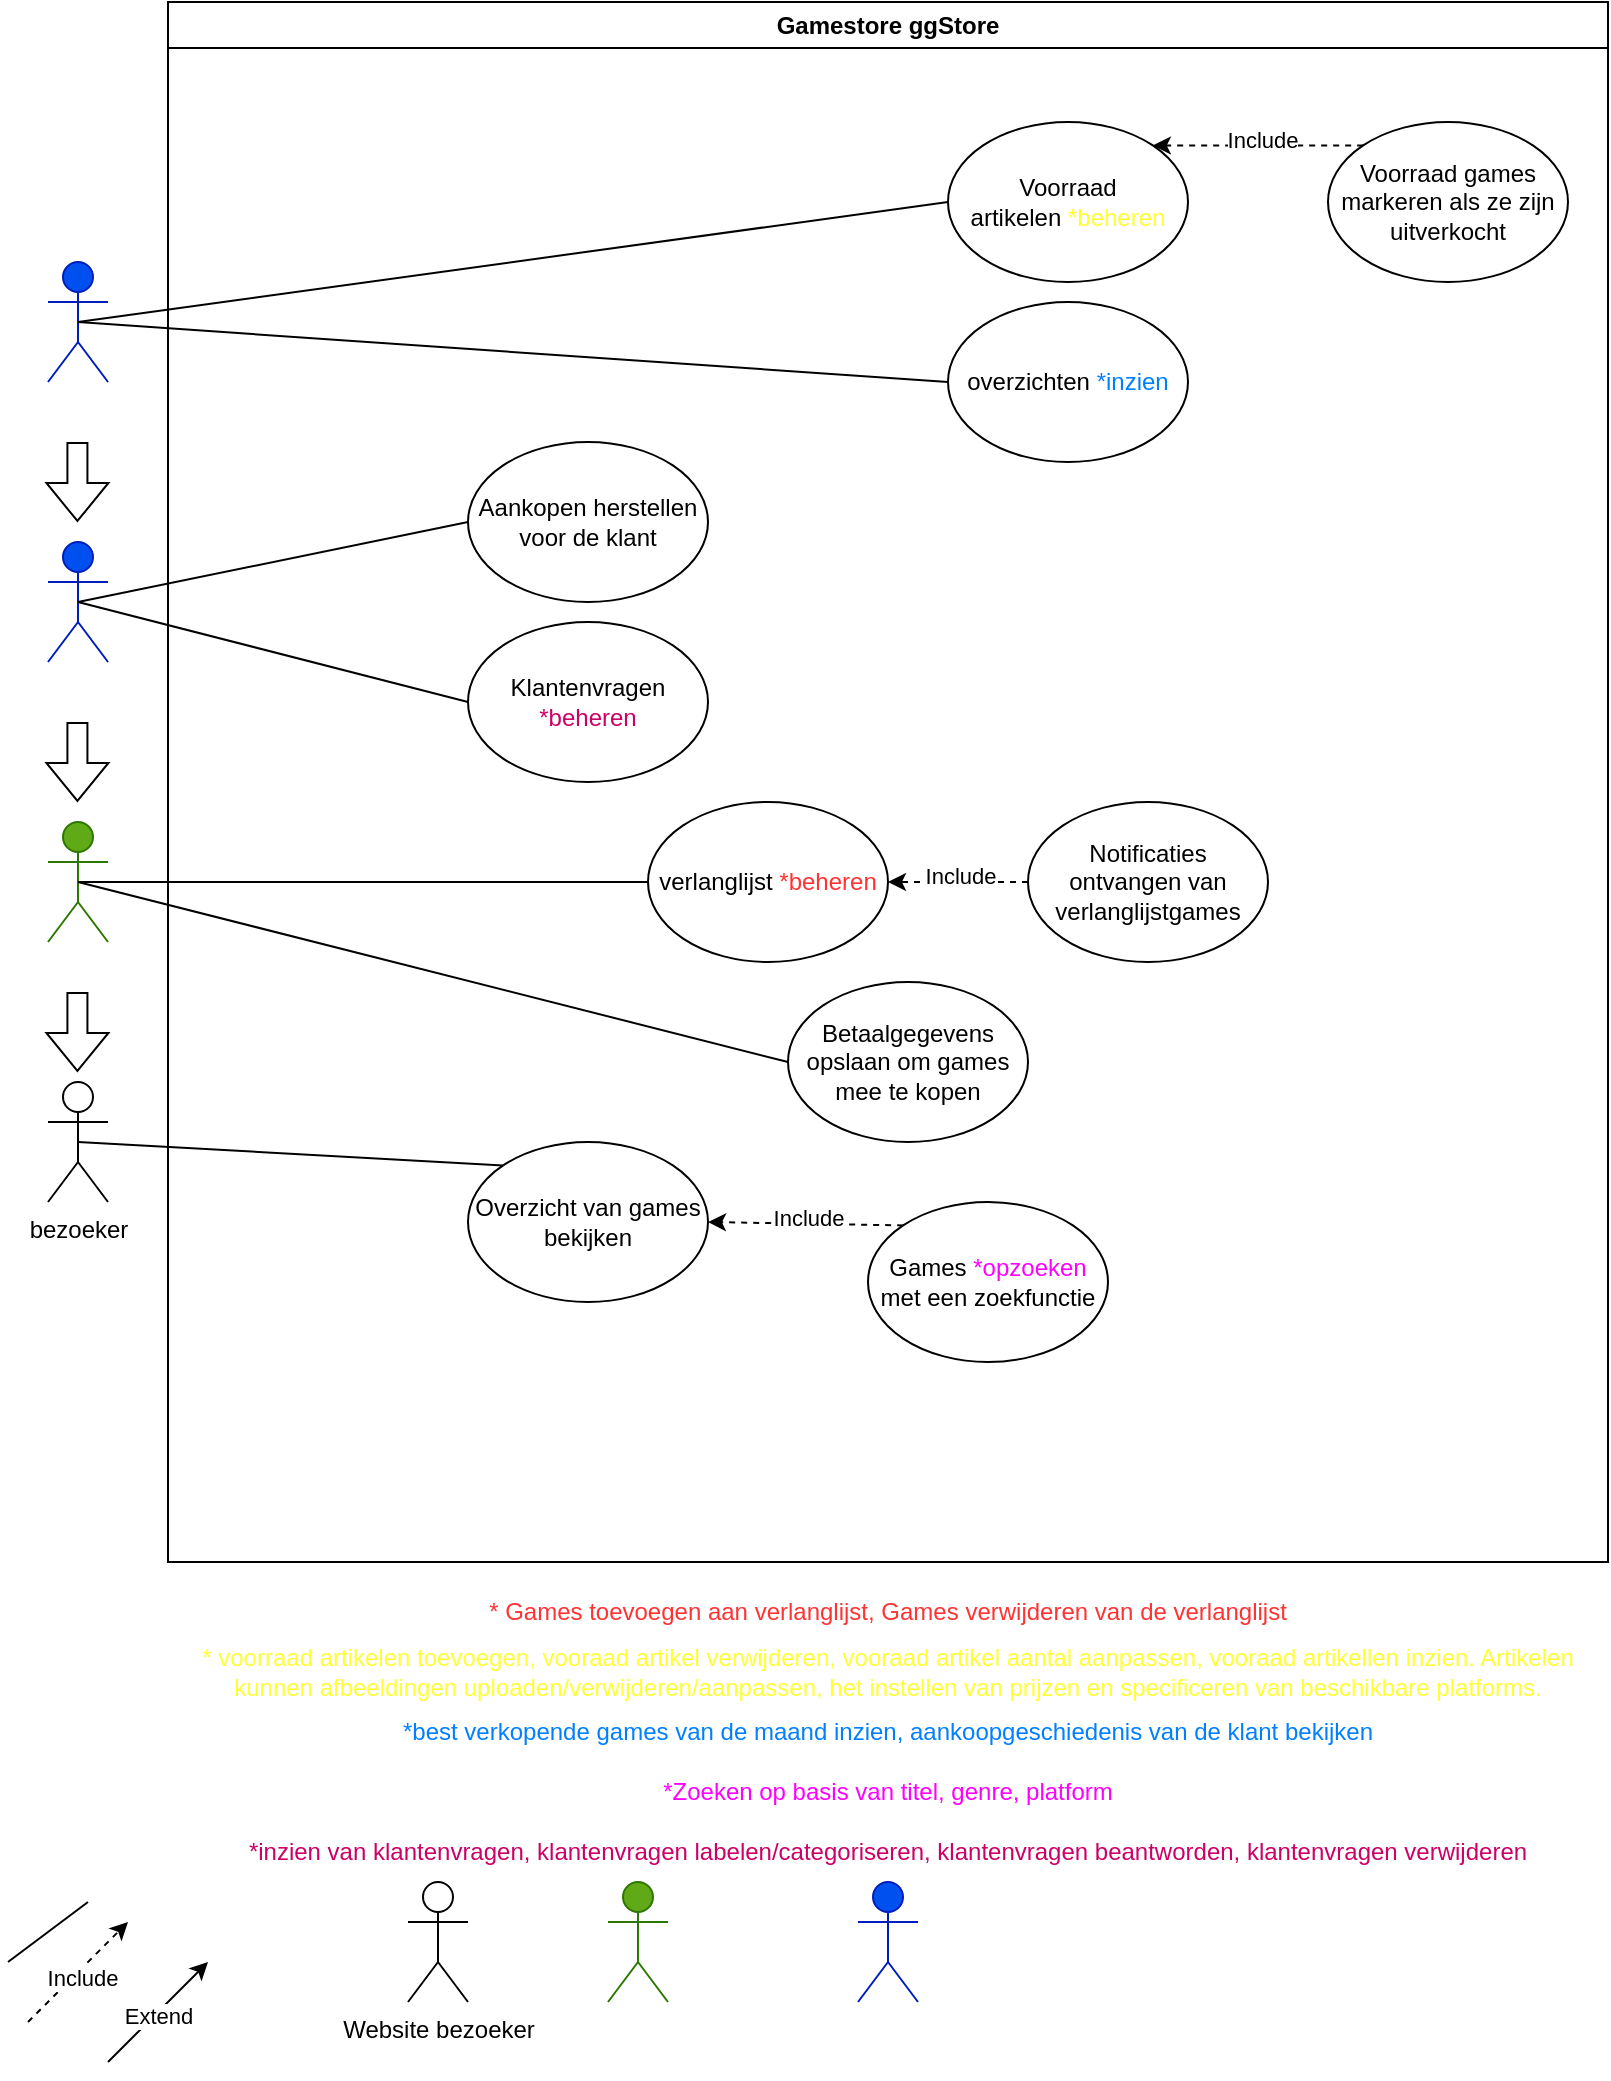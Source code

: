 <mxfile version="22.1.2" type="device">
  <diagram name="Pagina-1" id="WJ7X0gV58vLUoKu8gMYf">
    <mxGraphModel dx="1434" dy="884" grid="1" gridSize="10" guides="1" tooltips="1" connect="1" arrows="1" fold="1" page="1" pageScale="1" pageWidth="827" pageHeight="1169" math="0" shadow="0">
      <root>
        <mxCell id="0" />
        <mxCell id="1" parent="0" />
        <mxCell id="f9My6hpA5gk8Q7hMBKfk-1" value="beheerder" style="shape=umlActor;verticalLabelPosition=bottom;verticalAlign=top;html=1;outlineConnect=0;fillColor=#0050ef;fontColor=#ffffff;strokeColor=#001DBC;" parent="1" vertex="1">
          <mxGeometry x="30" y="170" width="30" height="60" as="geometry" />
        </mxCell>
        <mxCell id="f9My6hpA5gk8Q7hMBKfk-2" value="klantenservice" style="shape=umlActor;verticalLabelPosition=bottom;verticalAlign=top;html=1;outlineConnect=0;fillColor=#0050ef;fontColor=#ffffff;strokeColor=#001DBC;" parent="1" vertex="1">
          <mxGeometry x="30" y="310" width="30" height="60" as="geometry" />
        </mxCell>
        <mxCell id="f9My6hpA5gk8Q7hMBKfk-3" value="Klant" style="shape=umlActor;verticalLabelPosition=bottom;verticalAlign=top;html=1;outlineConnect=0;fillColor=#60a917;fontColor=#ffffff;strokeColor=#2D7600;" parent="1" vertex="1">
          <mxGeometry x="30" y="450" width="30" height="60" as="geometry" />
        </mxCell>
        <mxCell id="f9My6hpA5gk8Q7hMBKfk-4" value="Gamestore ggStore" style="swimlane;whiteSpace=wrap;html=1;" parent="1" vertex="1">
          <mxGeometry x="90" y="40" width="720" height="780" as="geometry">
            <mxRectangle x="260" y="170" width="140" height="30" as="alternateBounds" />
          </mxGeometry>
        </mxCell>
        <mxCell id="f9My6hpA5gk8Q7hMBKfk-15" value="Notificaties ontvangen van verlanglijstgames" style="ellipse;whiteSpace=wrap;html=1;" parent="f9My6hpA5gk8Q7hMBKfk-4" vertex="1">
          <mxGeometry x="430" y="400" width="120" height="80" as="geometry" />
        </mxCell>
        <mxCell id="f9My6hpA5gk8Q7hMBKfk-16" value="verlanglijst&amp;nbsp;&lt;font color=&quot;#ff3333&quot;&gt;*beheren&lt;/font&gt;" style="ellipse;whiteSpace=wrap;html=1;" parent="f9My6hpA5gk8Q7hMBKfk-4" vertex="1">
          <mxGeometry x="240" y="400" width="120" height="80" as="geometry" />
        </mxCell>
        <mxCell id="f9My6hpA5gk8Q7hMBKfk-17" value="&amp;nbsp;overzichten&amp;nbsp;&lt;font color=&quot;#007fff&quot;&gt;*inzien&lt;/font&gt;&amp;nbsp;" style="ellipse;whiteSpace=wrap;html=1;" parent="f9My6hpA5gk8Q7hMBKfk-4" vertex="1">
          <mxGeometry x="390" y="150" width="120" height="80" as="geometry" />
        </mxCell>
        <mxCell id="f9My6hpA5gk8Q7hMBKfk-29" value="" style="endArrow=none;html=1;rounded=0;entryX=0;entryY=0.5;entryDx=0;entryDy=0;exitX=0.5;exitY=0.5;exitDx=0;exitDy=0;exitPerimeter=0;" parent="f9My6hpA5gk8Q7hMBKfk-4" target="f9My6hpA5gk8Q7hMBKfk-16" edge="1">
          <mxGeometry width="50" height="50" relative="1" as="geometry">
            <mxPoint x="-45" y="440" as="sourcePoint" />
            <mxPoint x="240" y="440" as="targetPoint" />
          </mxGeometry>
        </mxCell>
        <mxCell id="f9My6hpA5gk8Q7hMBKfk-32" value="Voorraad games markeren als ze zijn uitverkocht" style="ellipse;whiteSpace=wrap;html=1;" parent="f9My6hpA5gk8Q7hMBKfk-4" vertex="1">
          <mxGeometry x="580" y="60" width="120" height="80" as="geometry" />
        </mxCell>
        <mxCell id="f9My6hpA5gk8Q7hMBKfk-36" value="Voorraad artikelen&amp;nbsp;&lt;font color=&quot;#ffff33&quot;&gt;*beheren&lt;/font&gt;" style="ellipse;whiteSpace=wrap;html=1;" parent="f9My6hpA5gk8Q7hMBKfk-4" vertex="1">
          <mxGeometry x="390" y="60" width="120" height="80" as="geometry" />
        </mxCell>
        <mxCell id="f9My6hpA5gk8Q7hMBKfk-37" value="" style="endArrow=classic;dashed=1;html=1;rounded=0;endFill=1;entryX=1;entryY=0;entryDx=0;entryDy=0;exitX=0;exitY=0;exitDx=0;exitDy=0;" parent="f9My6hpA5gk8Q7hMBKfk-4" source="f9My6hpA5gk8Q7hMBKfk-32" target="f9My6hpA5gk8Q7hMBKfk-36" edge="1">
          <mxGeometry width="50" height="50" relative="1" as="geometry">
            <mxPoint x="540" y="150" as="sourcePoint" />
            <mxPoint x="590" y="100" as="targetPoint" />
          </mxGeometry>
        </mxCell>
        <mxCell id="f9My6hpA5gk8Q7hMBKfk-38" value="Include" style="edgeLabel;html=1;align=center;verticalAlign=middle;resizable=0;points=[];" parent="f9My6hpA5gk8Q7hMBKfk-37" vertex="1" connectable="0">
          <mxGeometry x="-0.027" y="-3" relative="1" as="geometry">
            <mxPoint as="offset" />
          </mxGeometry>
        </mxCell>
        <mxCell id="f9My6hpA5gk8Q7hMBKfk-44" value="" style="endArrow=classic;dashed=1;html=1;rounded=0;endFill=1;entryX=1;entryY=0.5;entryDx=0;entryDy=0;exitX=0;exitY=0.5;exitDx=0;exitDy=0;" parent="f9My6hpA5gk8Q7hMBKfk-4" source="f9My6hpA5gk8Q7hMBKfk-15" target="f9My6hpA5gk8Q7hMBKfk-16" edge="1">
          <mxGeometry width="50" height="50" relative="1" as="geometry">
            <mxPoint x="466" y="500" as="sourcePoint" />
            <mxPoint x="360" y="500" as="targetPoint" />
          </mxGeometry>
        </mxCell>
        <mxCell id="f9My6hpA5gk8Q7hMBKfk-45" value="Include" style="edgeLabel;html=1;align=center;verticalAlign=middle;resizable=0;points=[];" parent="f9My6hpA5gk8Q7hMBKfk-44" vertex="1" connectable="0">
          <mxGeometry x="-0.027" y="-3" relative="1" as="geometry">
            <mxPoint as="offset" />
          </mxGeometry>
        </mxCell>
        <mxCell id="f9My6hpA5gk8Q7hMBKfk-46" value="Overzicht van games bekijken" style="ellipse;whiteSpace=wrap;html=1;" parent="f9My6hpA5gk8Q7hMBKfk-4" vertex="1">
          <mxGeometry x="150" y="570" width="120" height="80" as="geometry" />
        </mxCell>
        <mxCell id="f9My6hpA5gk8Q7hMBKfk-47" value="Games &lt;font color=&quot;#ff00ff&quot;&gt;*opzoeken&lt;/font&gt; met een zoekfunctie" style="ellipse;whiteSpace=wrap;html=1;" parent="f9My6hpA5gk8Q7hMBKfk-4" vertex="1">
          <mxGeometry x="350" y="600" width="120" height="80" as="geometry" />
        </mxCell>
        <mxCell id="f9My6hpA5gk8Q7hMBKfk-49" value="" style="endArrow=classic;dashed=1;html=1;rounded=0;endFill=1;entryX=1;entryY=0.5;entryDx=0;entryDy=0;exitX=0;exitY=0;exitDx=0;exitDy=0;" parent="f9My6hpA5gk8Q7hMBKfk-4" source="f9My6hpA5gk8Q7hMBKfk-47" target="f9My6hpA5gk8Q7hMBKfk-46" edge="1">
          <mxGeometry width="50" height="50" relative="1" as="geometry">
            <mxPoint x="230" y="695" as="sourcePoint" />
            <mxPoint x="280" y="645" as="targetPoint" />
          </mxGeometry>
        </mxCell>
        <mxCell id="f9My6hpA5gk8Q7hMBKfk-50" value="Include" style="edgeLabel;html=1;align=center;verticalAlign=middle;resizable=0;points=[];" parent="f9My6hpA5gk8Q7hMBKfk-49" vertex="1" connectable="0">
          <mxGeometry x="-0.027" y="-3" relative="1" as="geometry">
            <mxPoint as="offset" />
          </mxGeometry>
        </mxCell>
        <mxCell id="f9My6hpA5gk8Q7hMBKfk-53" value="Betaalgegevens opslaan om games mee te kopen" style="ellipse;whiteSpace=wrap;html=1;" parent="f9My6hpA5gk8Q7hMBKfk-4" vertex="1">
          <mxGeometry x="310" y="490" width="120" height="80" as="geometry" />
        </mxCell>
        <mxCell id="f9My6hpA5gk8Q7hMBKfk-55" value="Aankopen herstellen voor de klant" style="ellipse;whiteSpace=wrap;html=1;" parent="f9My6hpA5gk8Q7hMBKfk-4" vertex="1">
          <mxGeometry x="150" y="220" width="120" height="80" as="geometry" />
        </mxCell>
        <mxCell id="f9My6hpA5gk8Q7hMBKfk-56" value="Klantenvragen &lt;font color=&quot;#cc0066&quot;&gt;*beheren&lt;/font&gt;" style="ellipse;whiteSpace=wrap;html=1;" parent="f9My6hpA5gk8Q7hMBKfk-4" vertex="1">
          <mxGeometry x="150" y="310" width="120" height="80" as="geometry" />
        </mxCell>
        <mxCell id="f9My6hpA5gk8Q7hMBKfk-5" value="Website bezoeker" style="shape=umlActor;verticalLabelPosition=bottom;verticalAlign=top;html=1;outlineConnect=0;" parent="1" vertex="1">
          <mxGeometry x="210" y="980" width="30" height="60" as="geometry" />
        </mxCell>
        <mxCell id="f9My6hpA5gk8Q7hMBKfk-10" value="Ingelogde medewerker" style="shape=umlActor;verticalLabelPosition=bottom;verticalAlign=top;html=1;outlineConnect=0;fillColor=#0050ef;fontColor=#ffffff;strokeColor=#001DBC;" parent="1" vertex="1">
          <mxGeometry x="435" y="980" width="30" height="60" as="geometry" />
        </mxCell>
        <mxCell id="f9My6hpA5gk8Q7hMBKfk-12" value="" style="shape=flexArrow;endArrow=classic;html=1;rounded=0;" parent="1" edge="1">
          <mxGeometry width="50" height="50" relative="1" as="geometry">
            <mxPoint x="44.71" y="260" as="sourcePoint" />
            <mxPoint x="44.71" y="300" as="targetPoint" />
          </mxGeometry>
        </mxCell>
        <mxCell id="f9My6hpA5gk8Q7hMBKfk-14" value="" style="shape=flexArrow;endArrow=classic;html=1;rounded=0;" parent="1" edge="1">
          <mxGeometry width="50" height="50" relative="1" as="geometry">
            <mxPoint x="44.71" y="400" as="sourcePoint" />
            <mxPoint x="44.71" y="440" as="targetPoint" />
          </mxGeometry>
        </mxCell>
        <mxCell id="f9My6hpA5gk8Q7hMBKfk-18" value="&lt;font color=&quot;#ff3333&quot;&gt;* Games toevoegen aan verlanglijst, Games verwijderen van de verlanglijst&lt;br&gt;&lt;/font&gt;" style="text;html=1;strokeColor=none;fillColor=none;align=center;verticalAlign=middle;whiteSpace=wrap;rounded=0;" parent="1" vertex="1">
          <mxGeometry x="90" y="830" width="720" height="30" as="geometry" />
        </mxCell>
        <mxCell id="f9My6hpA5gk8Q7hMBKfk-20" value="Ingelogde klant" style="shape=umlActor;verticalLabelPosition=bottom;verticalAlign=top;html=1;outlineConnect=0;fillColor=#60a917;fontColor=#ffffff;strokeColor=#2D7600;" parent="1" vertex="1">
          <mxGeometry x="310" y="980" width="30" height="60" as="geometry" />
        </mxCell>
        <mxCell id="f9My6hpA5gk8Q7hMBKfk-21" value="bezoeker" style="shape=umlActor;verticalLabelPosition=bottom;verticalAlign=top;html=1;outlineConnect=0;" parent="1" vertex="1">
          <mxGeometry x="30" y="580" width="30" height="60" as="geometry" />
        </mxCell>
        <mxCell id="f9My6hpA5gk8Q7hMBKfk-22" value="" style="shape=flexArrow;endArrow=classic;html=1;rounded=0;" parent="1" edge="1">
          <mxGeometry width="50" height="50" relative="1" as="geometry">
            <mxPoint x="44.71" y="535" as="sourcePoint" />
            <mxPoint x="44.71" y="575" as="targetPoint" />
          </mxGeometry>
        </mxCell>
        <mxCell id="f9My6hpA5gk8Q7hMBKfk-24" value="" style="endArrow=classic;dashed=1;html=1;rounded=0;endFill=1;" parent="1" edge="1">
          <mxGeometry width="50" height="50" relative="1" as="geometry">
            <mxPoint x="20" y="1050" as="sourcePoint" />
            <mxPoint x="70" y="1000" as="targetPoint" />
          </mxGeometry>
        </mxCell>
        <mxCell id="f9My6hpA5gk8Q7hMBKfk-26" value="Include" style="edgeLabel;html=1;align=center;verticalAlign=middle;resizable=0;points=[];" parent="f9My6hpA5gk8Q7hMBKfk-24" vertex="1" connectable="0">
          <mxGeometry x="-0.027" y="-3" relative="1" as="geometry">
            <mxPoint as="offset" />
          </mxGeometry>
        </mxCell>
        <mxCell id="f9My6hpA5gk8Q7hMBKfk-25" value="" style="endArrow=classic;html=1;rounded=0;" parent="1" edge="1">
          <mxGeometry width="50" height="50" relative="1" as="geometry">
            <mxPoint x="60" y="1070" as="sourcePoint" />
            <mxPoint x="110" y="1020" as="targetPoint" />
          </mxGeometry>
        </mxCell>
        <mxCell id="f9My6hpA5gk8Q7hMBKfk-27" value="Extend" style="edgeLabel;html=1;align=center;verticalAlign=middle;resizable=0;points=[];" parent="f9My6hpA5gk8Q7hMBKfk-25" vertex="1" connectable="0">
          <mxGeometry x="-0.027" y="-1" relative="1" as="geometry">
            <mxPoint as="offset" />
          </mxGeometry>
        </mxCell>
        <mxCell id="f9My6hpA5gk8Q7hMBKfk-30" value="" style="endArrow=none;html=1;rounded=0;" parent="1" edge="1">
          <mxGeometry width="50" height="50" relative="1" as="geometry">
            <mxPoint x="10" y="1020" as="sourcePoint" />
            <mxPoint x="50" y="990" as="targetPoint" />
          </mxGeometry>
        </mxCell>
        <mxCell id="f9My6hpA5gk8Q7hMBKfk-35" value="&lt;font color=&quot;#ffff33&quot;&gt;* voorraad artikelen toevoegen, vooraad artikel verwijderen, vooraad artikel aantal aanpassen, vooraad artikellen inzien. Artikelen kunnen afbeeldingen uploaden/verwijderen/aanpassen, het instellen van prijzen en specificeren van beschikbare platforms.&lt;/font&gt;" style="text;html=1;strokeColor=none;fillColor=none;align=center;verticalAlign=middle;whiteSpace=wrap;rounded=0;" parent="1" vertex="1">
          <mxGeometry x="90" y="860" width="720" height="30" as="geometry" />
        </mxCell>
        <mxCell id="f9My6hpA5gk8Q7hMBKfk-40" value="" style="endArrow=none;html=1;rounded=0;exitX=0.5;exitY=0.5;exitDx=0;exitDy=0;exitPerimeter=0;entryX=0;entryY=0.5;entryDx=0;entryDy=0;" parent="1" source="f9My6hpA5gk8Q7hMBKfk-1" target="f9My6hpA5gk8Q7hMBKfk-36" edge="1">
          <mxGeometry width="50" height="50" relative="1" as="geometry">
            <mxPoint x="150" y="170" as="sourcePoint" />
            <mxPoint x="190" y="140" as="targetPoint" />
          </mxGeometry>
        </mxCell>
        <mxCell id="f9My6hpA5gk8Q7hMBKfk-42" value="&lt;font color=&quot;#007fff&quot;&gt;*best verkopende games van de maand inzien, aankoopgeschiedenis van de klant bekijken&lt;/font&gt;" style="text;html=1;strokeColor=none;fillColor=none;align=center;verticalAlign=middle;whiteSpace=wrap;rounded=0;" parent="1" vertex="1">
          <mxGeometry x="90" y="890" width="720" height="30" as="geometry" />
        </mxCell>
        <mxCell id="f9My6hpA5gk8Q7hMBKfk-43" value="" style="endArrow=none;html=1;rounded=0;exitX=0.5;exitY=0.5;exitDx=0;exitDy=0;exitPerimeter=0;entryX=0;entryY=0.5;entryDx=0;entryDy=0;" parent="1" source="f9My6hpA5gk8Q7hMBKfk-1" target="f9My6hpA5gk8Q7hMBKfk-17" edge="1">
          <mxGeometry width="50" height="50" relative="1" as="geometry">
            <mxPoint x="55" y="210" as="sourcePoint" />
            <mxPoint x="490" y="150" as="targetPoint" />
          </mxGeometry>
        </mxCell>
        <mxCell id="f9My6hpA5gk8Q7hMBKfk-48" value="&lt;font color=&quot;#ff00ff&quot;&gt;*Zoeken op basis van titel, genre, platform&lt;/font&gt;" style="text;html=1;strokeColor=none;fillColor=none;align=center;verticalAlign=middle;whiteSpace=wrap;rounded=0;" parent="1" vertex="1">
          <mxGeometry x="90" y="920" width="720" height="30" as="geometry" />
        </mxCell>
        <mxCell id="f9My6hpA5gk8Q7hMBKfk-52" value="" style="endArrow=none;html=1;rounded=0;entryX=0;entryY=0;entryDx=0;entryDy=0;exitX=0.5;exitY=0.5;exitDx=0;exitDy=0;exitPerimeter=0;" parent="1" source="f9My6hpA5gk8Q7hMBKfk-21" target="f9My6hpA5gk8Q7hMBKfk-46" edge="1">
          <mxGeometry width="50" height="50" relative="1" as="geometry">
            <mxPoint x="55" y="490" as="sourcePoint" />
            <mxPoint x="340" y="490" as="targetPoint" />
          </mxGeometry>
        </mxCell>
        <mxCell id="f9My6hpA5gk8Q7hMBKfk-54" value="" style="endArrow=none;html=1;rounded=0;entryX=0;entryY=0.5;entryDx=0;entryDy=0;exitX=0.5;exitY=0.5;exitDx=0;exitDy=0;exitPerimeter=0;" parent="1" source="f9My6hpA5gk8Q7hMBKfk-3" target="f9My6hpA5gk8Q7hMBKfk-53" edge="1">
          <mxGeometry width="50" height="50" relative="1" as="geometry">
            <mxPoint x="50" y="610" as="sourcePoint" />
            <mxPoint x="268" y="632" as="targetPoint" />
          </mxGeometry>
        </mxCell>
        <mxCell id="f9My6hpA5gk8Q7hMBKfk-59" value="&lt;font color=&quot;#cc0066&quot;&gt;*inzien van klantenvragen, klantenvragen labelen/categoriseren, klantenvragen beantworden, klantenvragen verwijderen&lt;/font&gt;" style="text;html=1;strokeColor=none;fillColor=none;align=center;verticalAlign=middle;whiteSpace=wrap;rounded=0;" parent="1" vertex="1">
          <mxGeometry x="90" y="950" width="720" height="30" as="geometry" />
        </mxCell>
        <mxCell id="f9My6hpA5gk8Q7hMBKfk-60" value="" style="endArrow=none;html=1;rounded=0;entryX=0;entryY=0.5;entryDx=0;entryDy=0;exitX=0.5;exitY=0.5;exitDx=0;exitDy=0;exitPerimeter=0;" parent="1" source="f9My6hpA5gk8Q7hMBKfk-2" target="f9My6hpA5gk8Q7hMBKfk-56" edge="1">
          <mxGeometry width="50" height="50" relative="1" as="geometry">
            <mxPoint x="55" y="490" as="sourcePoint" />
            <mxPoint x="340" y="490" as="targetPoint" />
          </mxGeometry>
        </mxCell>
        <mxCell id="f9My6hpA5gk8Q7hMBKfk-61" value="" style="endArrow=none;html=1;rounded=0;entryX=0;entryY=0.5;entryDx=0;entryDy=0;exitX=0.5;exitY=0.5;exitDx=0;exitDy=0;exitPerimeter=0;" parent="1" source="f9My6hpA5gk8Q7hMBKfk-2" target="f9My6hpA5gk8Q7hMBKfk-55" edge="1">
          <mxGeometry width="50" height="50" relative="1" as="geometry">
            <mxPoint x="55" y="350" as="sourcePoint" />
            <mxPoint x="250" y="400" as="targetPoint" />
          </mxGeometry>
        </mxCell>
      </root>
    </mxGraphModel>
  </diagram>
</mxfile>
